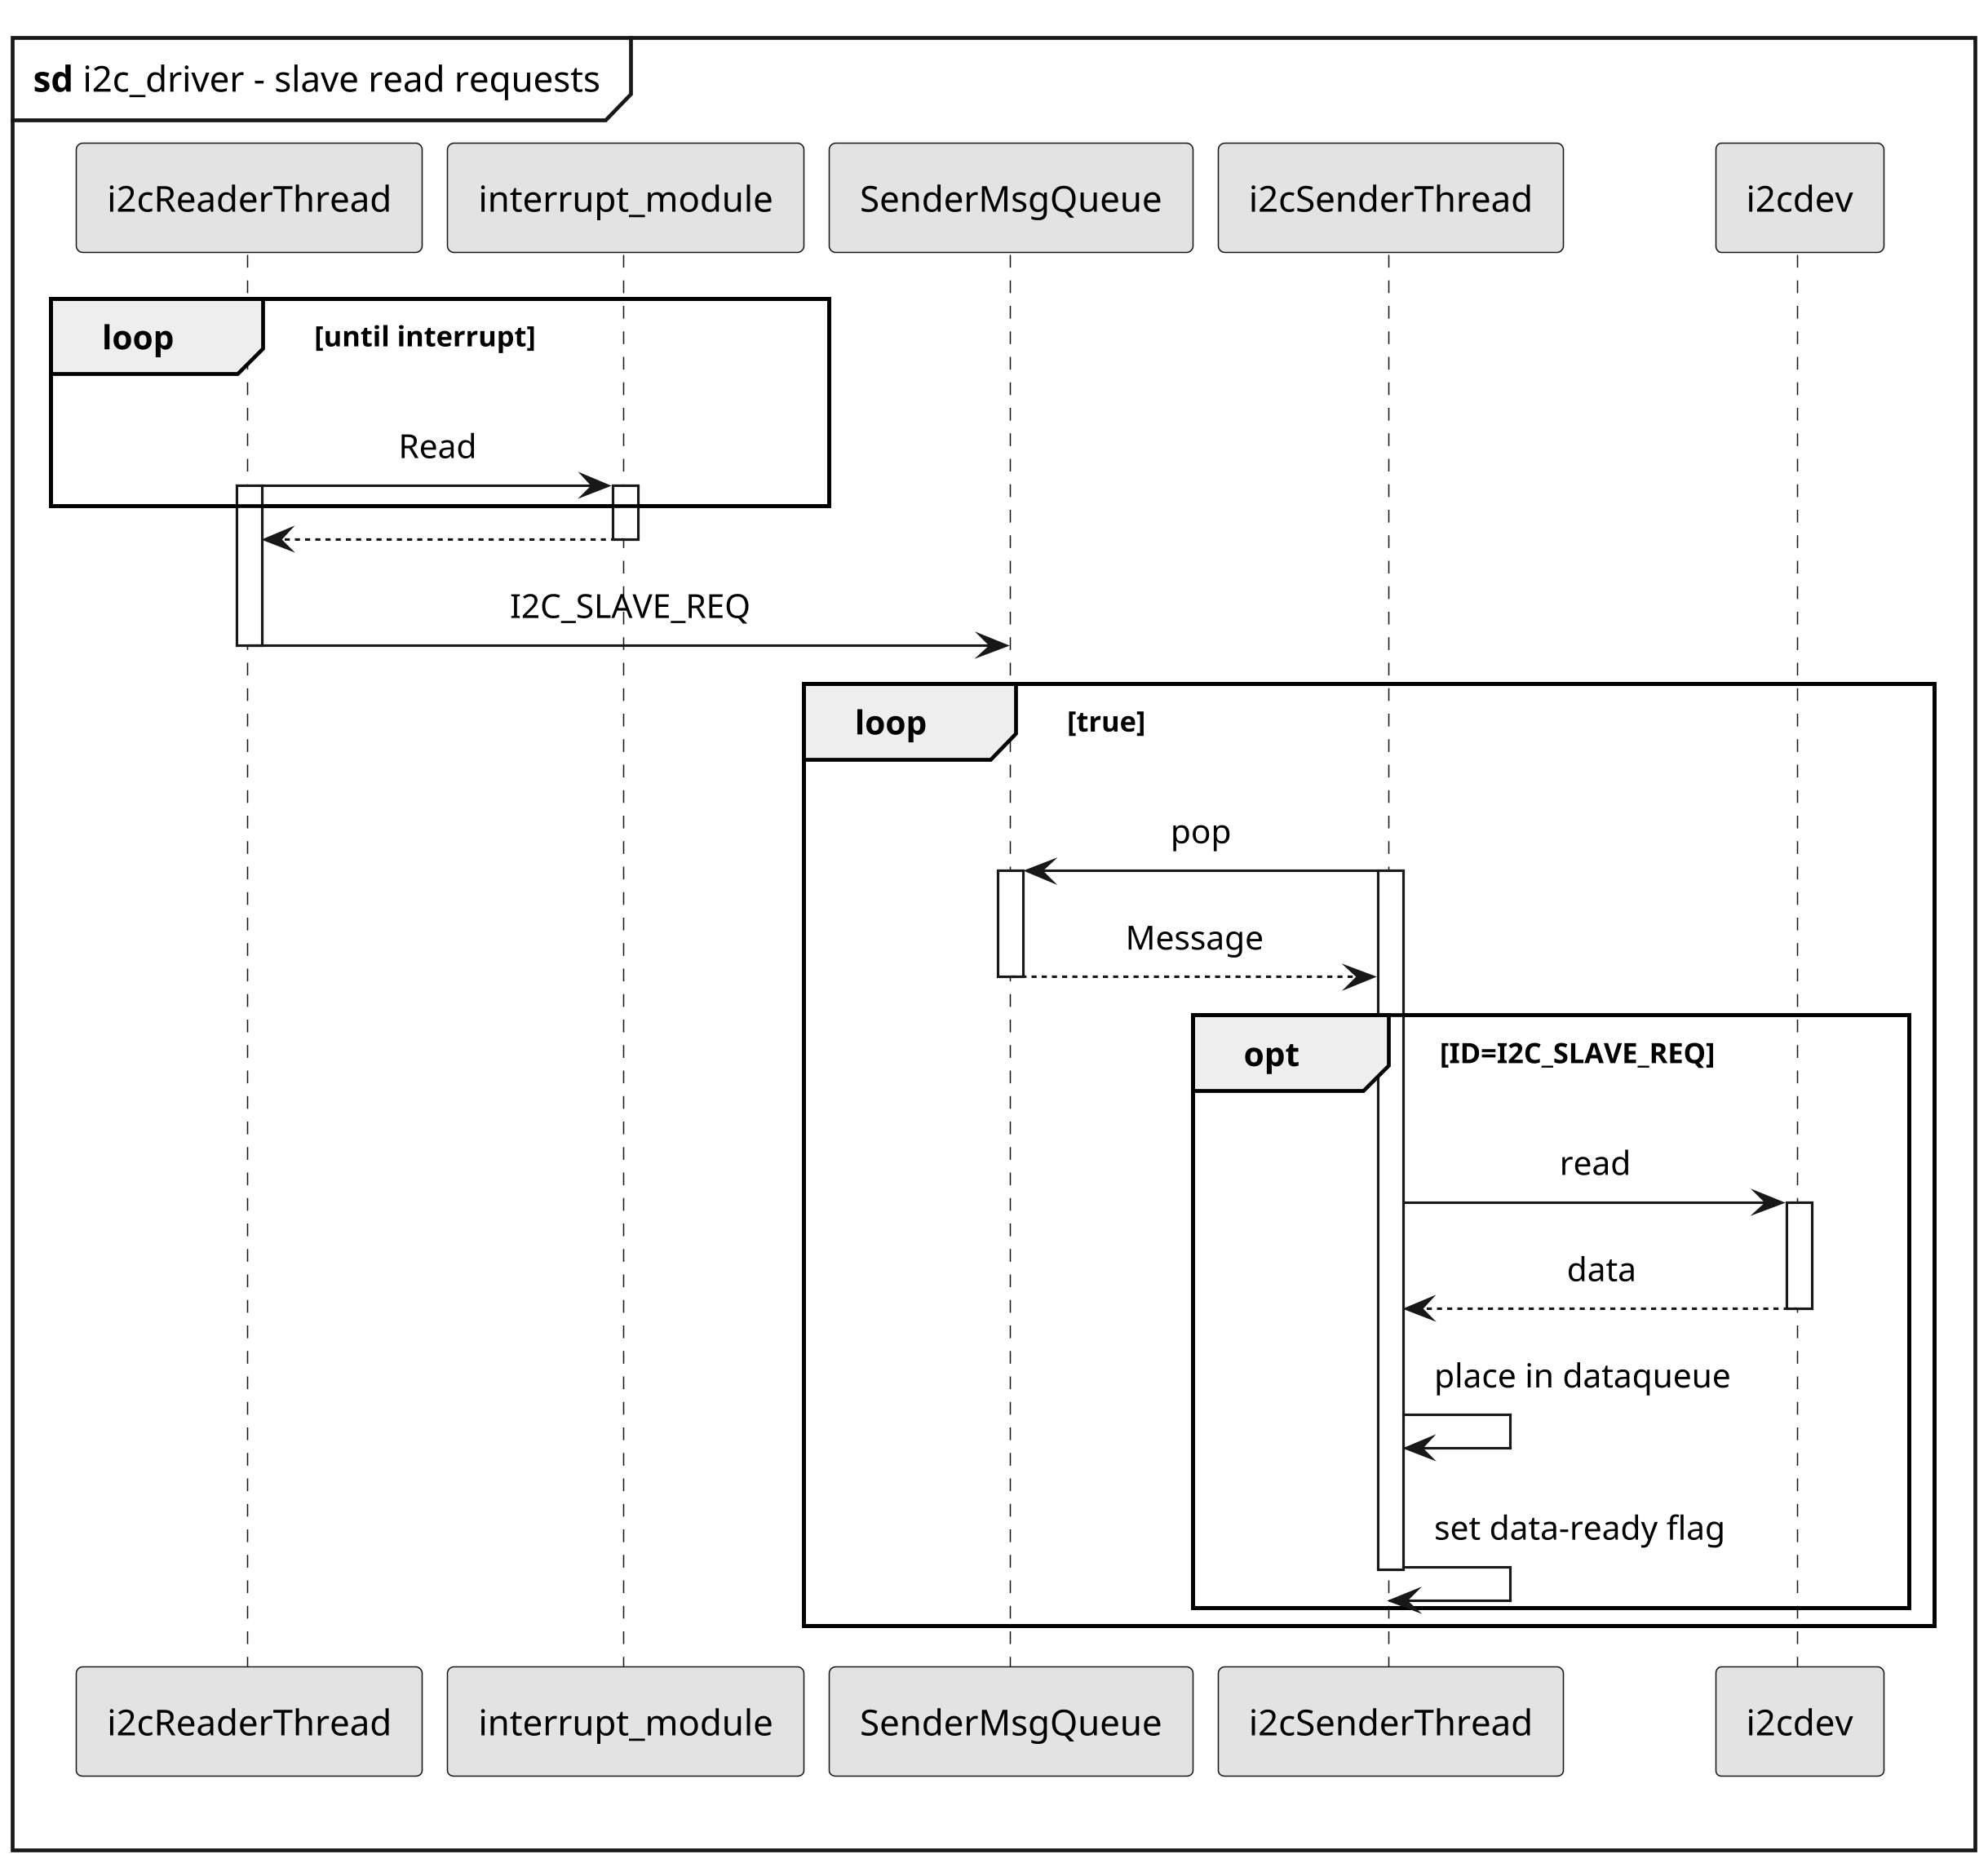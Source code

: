 @startuml i2cDriver-sequence

skinparam {
    monochrome true
    dpi 300
    padding 5
    sequenceMessageAlign center
    packageStyle frame
    shadowing false
    'backgroundColor transparent
}

mainframe **sd** i2c_driver - slave read requests

' participant RPiApp
' participant i2c_driver
' participant i2cSenderThread
' participant i2cReceiverThread
' participant interrupt_module

loop until interrupt
    i2cReaderThread -> interrupt_module : Read
    activate i2cReaderThread
    activate interrupt_module
end

interrupt_module --> i2cReaderThread
deactivate interrupt_module

i2cReaderThread -> SenderMsgQueue : I2C_SLAVE_REQ
deactivate i2cReaderThread

loop true
    i2cSenderThread -> SenderMsgQueue : pop
    activate i2cSenderThread
    activate SenderMsgQueue
    SenderMsgQueue --> i2cSenderThread : Message
    deactivate SenderMsgQueue

    opt ID=I2C_SLAVE_REQ
        i2cSenderThread -> i2cdev : read
        activate i2cdev
        i2cdev --> i2cSenderThread : data
        deactivate i2cdev

        i2cSenderThread -> i2cSenderThread : place in dataqueue
        i2cSenderThread -> i2cSenderThread : set data-ready flag
        deactivate i2cSenderThread
    end

end

@enduml

@startuml i2cDriver-receive
skinparam {
    monochrome true
    dpi 300
    padding 5
    sequenceMessageAlign center
    packageStyle frame
    shadowing false
    'backgroundColor transparent
}

mainframe **activity** i2c_driver - receive byte

    start
        :Open "/dev/i2c-1";
        :Set slave address;
        :Read 1 byte;
        :Close file descriptor;
        :Return byte;
    stop
@enduml

@startuml i2c_driver.hpp

hide circle
skinparam {
    monochrome true
    dpi 300
    padding 5
    sequenceMessageAlign center
    packageStyle frame
    shadowing false
    classAttributeIconSize 0
    'backgroundColor transparent
}

class i2cDriver {
    +i2cDriver(int slaveAddress)
    +~i2cDriver()
    +send(char &buf): void
    +receive(): char
    +getDataReadyFlag(): unsigned char
    -dataQueue: std::queue<char>
    -i2cReaderEventHandler(void *): static void *
    -i2cSenderEventHandler(void *): static void *
    -i2cReaderThread: pthread_t
    -i2cSenderThread: pthread_t
    -i2cSenderMsgQ: MsgQueue
    -i2cSendByte(char byte): void
    -i2cReceiveByte(): char
    -dataReadyFlag: unsigned char
    -slaveAddress: int
}

@enduml

@startuml i2cDriver-send
skinparam {
    monochrome true
    dpi 300
    padding 5
    sequenceMessageAlign center
    packageStyle frame
    shadowing false
    'backgroundColor transparent
}

mainframe **activity** i2c_driver - send byte
    start
        :Open "/dev/i2c-1";
        :Set slave address;
        :Send 1 byte;
        :Close file descriptor;
    stop
@enduml